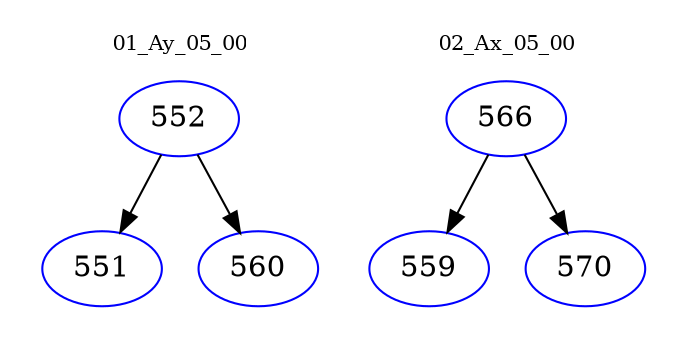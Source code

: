 digraph{
subgraph cluster_0 {
color = white
label = "01_Ay_05_00";
fontsize=10;
T0_552 [label="552", color="blue"]
T0_552 -> T0_551 [color="black"]
T0_551 [label="551", color="blue"]
T0_552 -> T0_560 [color="black"]
T0_560 [label="560", color="blue"]
}
subgraph cluster_1 {
color = white
label = "02_Ax_05_00";
fontsize=10;
T1_566 [label="566", color="blue"]
T1_566 -> T1_559 [color="black"]
T1_559 [label="559", color="blue"]
T1_566 -> T1_570 [color="black"]
T1_570 [label="570", color="blue"]
}
}
